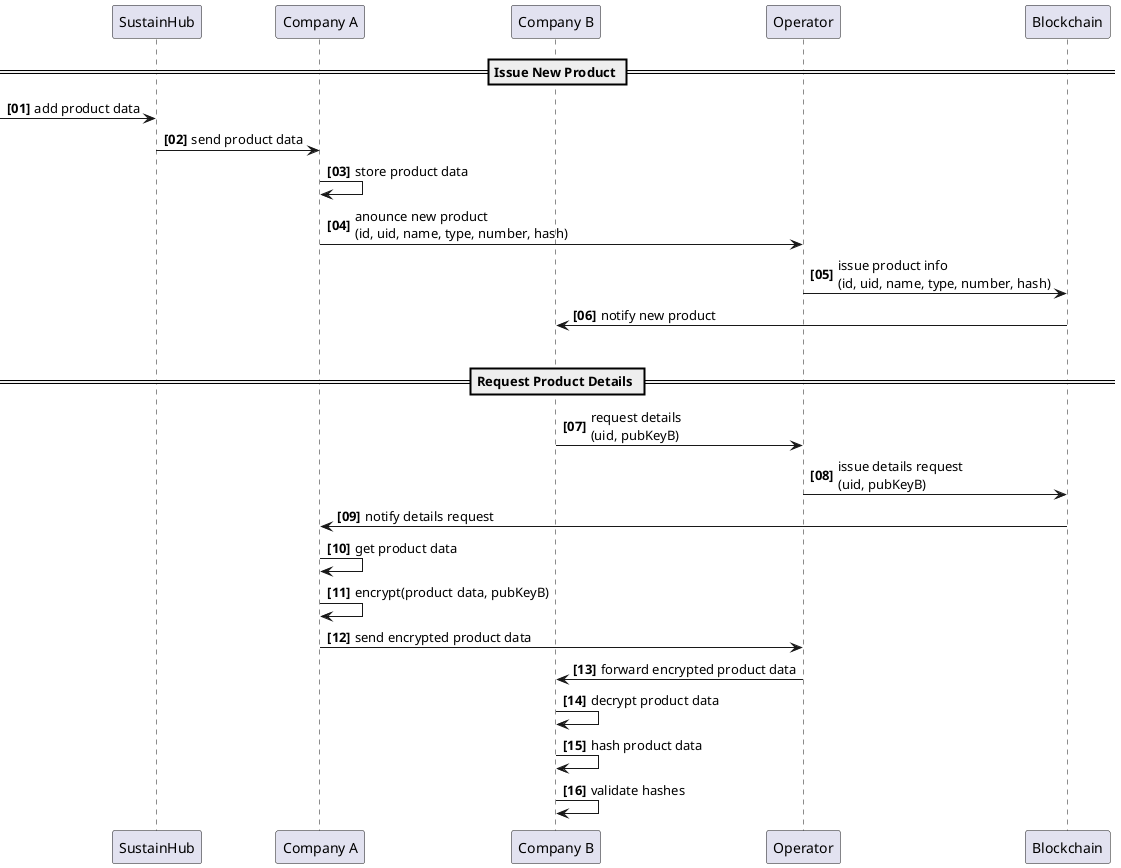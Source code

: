 @startuml
autonumber "<b>[00]"

participant "SustainHub" as SUS
participant "Company A" as COMPA
participant "Company B" as COMPB
participant "Operator" as OP
participant "Blockchain" as BC


== Issue New Product ==

-> SUS: add product data
SUS -> COMPA: send product data
COMPA -> COMPA: store product data
COMPA -> OP: anounce new product\n(id, uid, name, type, number, hash)
OP -> BC: issue product info\n(id, uid, name, type, number, hash)
BC -> COMPB: notify new product
|||

== Request Product Details ==

COMPB -> OP: request details\n(uid, pubKeyB)
OP -> BC: issue details request\n(uid, pubKeyB)
BC -> COMPA: notify details request
COMPA -> COMPA: get product data
COMPA -> COMPA: encrypt(product data, pubKeyB)
COMPA -> OP: send encrypted product data
OP -> COMPB: forward encrypted product data
COMPB -> COMPB: decrypt product data
COMPB -> COMPB: hash product data
COMPB -> COMPB: validate hashes

@enduml